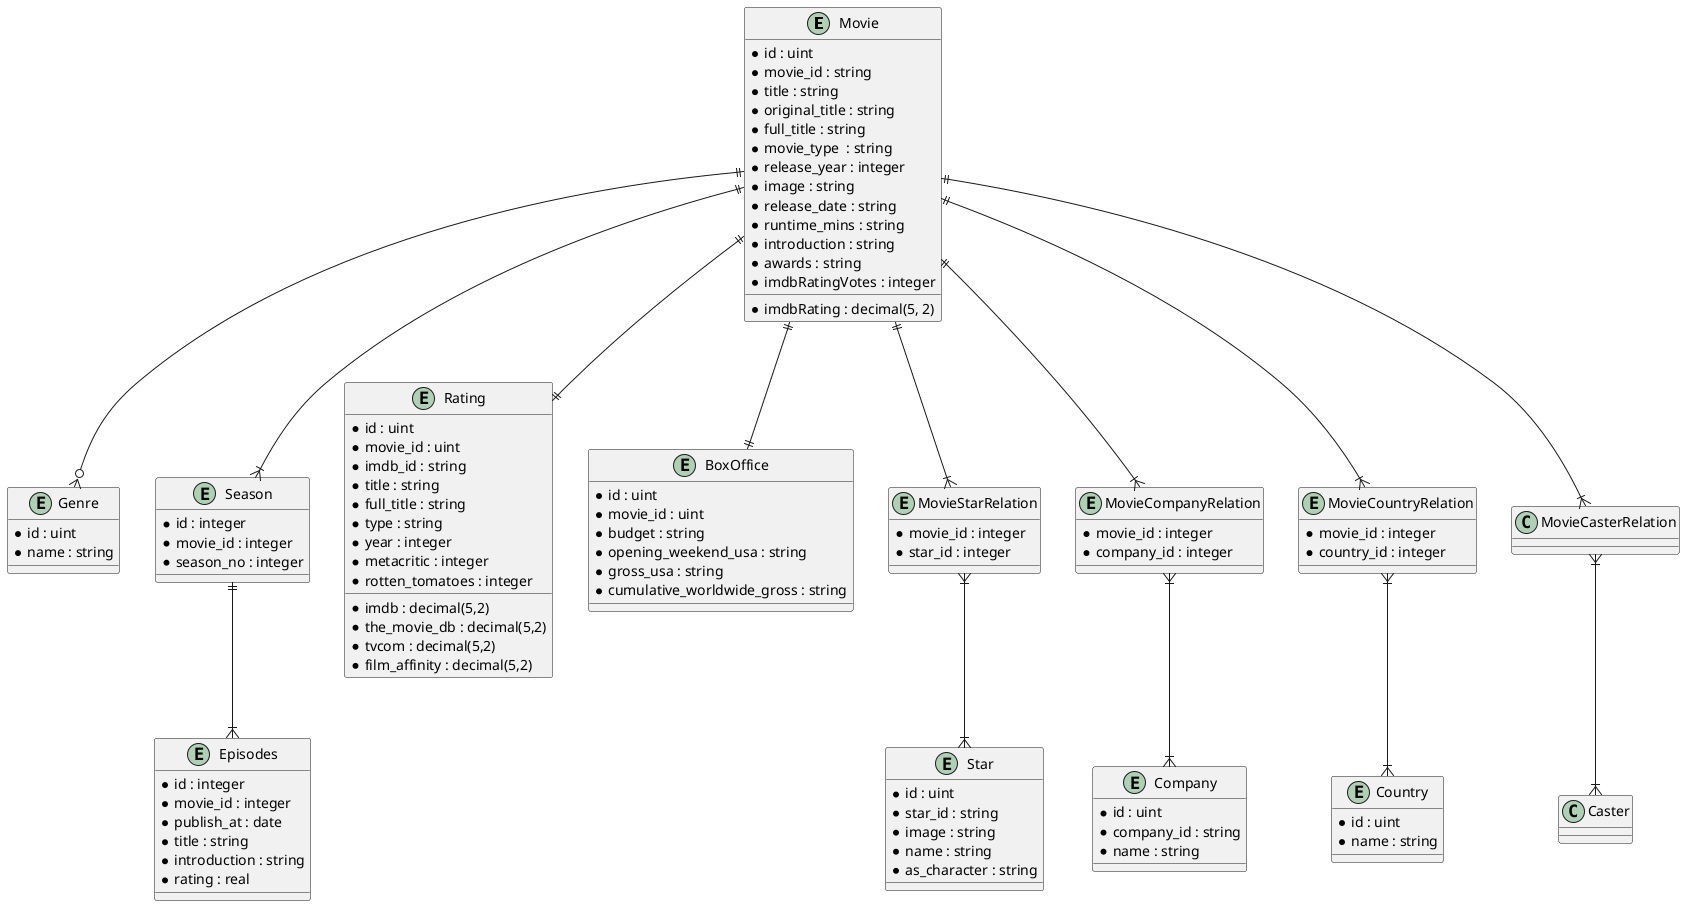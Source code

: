 @startuml imdb_data
entity Movie {
    * id : uint
    * movie_id : string
    * title : string
    * original_title : string
    * full_title : string
    * movie_type  : string
    * release_year : integer
    * image : string
    * release_date : string
    * runtime_mins : string
    * introduction : string
    * awards : string
    * imdbRating : decimal(5, 2)
    * imdbRatingVotes : integer
}
entity Genre {
    * id : uint
    * name : string
}
entity Season {
    * id : integer
    * movie_id : integer
    * season_no : integer
}
entity Episodes {
    * id : integer
    * movie_id : integer
    * publish_at : date
    * title : string
    * introduction : string
    * rating : real
}
entity Rating {
    * id : uint
    * movie_id : uint
    * imdb_id : string
    * title : string
    * full_title : string
    * type : string
    * year : integer
    * imdb : decimal(5,2)
    * metacritic : integer
    * the_movie_db : decimal(5,2)
    * rotten_tomatoes : integer
    * tvcom : decimal(5,2)
    * film_affinity : decimal(5,2)
}
entity BoxOffice {
    * id : uint
    * movie_id : uint
    * budget : string
    * opening_weekend_usa : string
    * gross_usa : string
    * cumulative_worldwide_gross : string
}
entity MovieStarRelation {
    * movie_id : integer
    * star_id : integer
}
entity Star {
    * id : uint
    * star_id : string
    * image : string
    * name : string
    * as_character : string
}
entity MovieCompanyRelation {
    * movie_id : integer
    * company_id : integer
}
entity Company {
    * id : uint
    * company_id : string
    * name : string
}
entity MovieCountryRelation {
    * movie_id : integer
    * country_id : integer
}
entity Country {
    * id : uint
    * name : string
}
Movie ||--o{ Genre
Movie ||--|| Rating
Movie ||--|| BoxOffice
Movie ||--|{ Season
Season ||--|{ Episodes
Movie ||--|{ MovieCasterRelation
MovieCasterRelation }|--|{ Caster
Movie ||--|{ MovieCompanyRelation
MovieCompanyRelation }|--|{ Company
Movie ||--|{ MovieCountryRelation
MovieCountryRelation }|--|{ Country
Movie ||--|{ MovieStarRelation
MovieStarRelation }|--|{ Star
@enduml